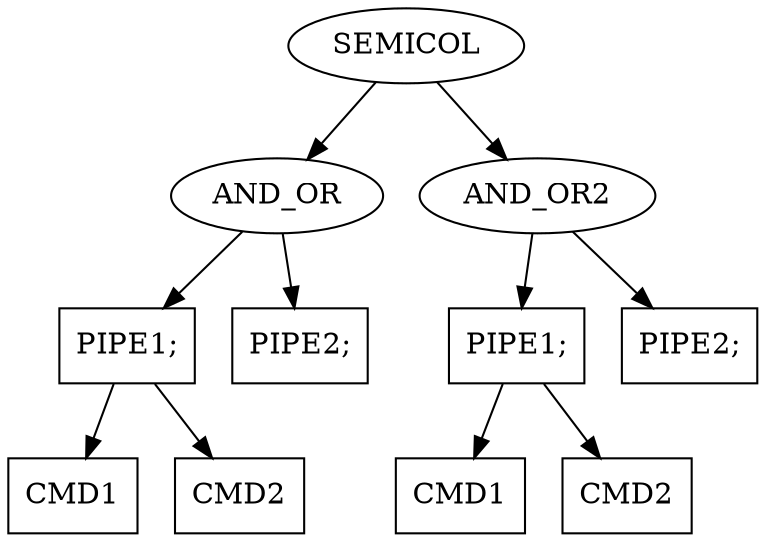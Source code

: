 digraph AST {
	SEMICOL -> AND_OR;
	PIPE1  [shape=box label="PIPE1;"];
	AND_OR -> PIPE1;
	PIPE2  [shape=box label="PIPE2;"];
	AND_OR -> PIPE2;
	CMD1  [shape=box label="CMD1"];
	PIPE1 -> CMD1;
	CMD2  [shape=box label="CMD2"];
	PIPE1 -> CMD2;
	SEMICOL -> AND_OR2;
	AND_OR2;
	PIPE3  [shape=box label="PIPE1;"];
	AND_OR2 -> PIPE3;
	PIPE4  [shape=box label="PIPE2;"];
	AND_OR2 -> PIPE4;
	CMD3  [shape=box label="CMD1"];
	PIPE3 -> CMD3;
	CMD4  [shape=box label="CMD2"];
	PIPE3 -> CMD4;
}

